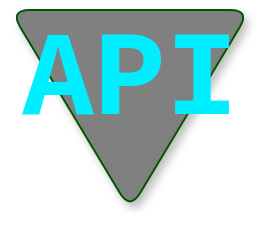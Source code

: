 <mxfile version="11.1.4" type="device"><diagram id="bUFATbZrNx6n88sR6KW-" name="Page-1"><mxGraphModel dx="1422" dy="814" grid="1" gridSize="10" guides="1" tooltips="1" connect="1" arrows="1" fold="1" page="1" pageScale="1" pageWidth="1100" pageHeight="850" math="0" shadow="0"><root><mxCell id="0"/><mxCell id="1" parent="0"/><mxCell id="kgfqwT577p1SFOuCp1xe-1" value="" style="triangle;whiteSpace=wrap;html=1;rotation=90;fontSize=31;fillColor=#808080;strokeColor=#005700;fontColor=#ffffff;verticalAlign=top;shadow=1;rounded=1;" parent="1" vertex="1"><mxGeometry x="20" y="20" width="100" height="120" as="geometry"/></mxCell><mxCell id="kgfqwT577p1SFOuCp1xe-2" value="&lt;font style=&quot;font-size: 60px&quot; color=&quot;#00eeff&quot; face=&quot;Courier New&quot;&gt;API&lt;/font&gt;" style="text;html=1;strokeColor=none;fillColor=none;align=center;verticalAlign=middle;whiteSpace=wrap;rounded=1;fontSize=30;fontColor=#47F9FF;fontStyle=1;fontFamily=Roboto;shadow=1;glass=1;" parent="1" vertex="1"><mxGeometry x="40" y="50" width="60" height="30" as="geometry"/></mxCell></root></mxGraphModel></diagram></mxfile>